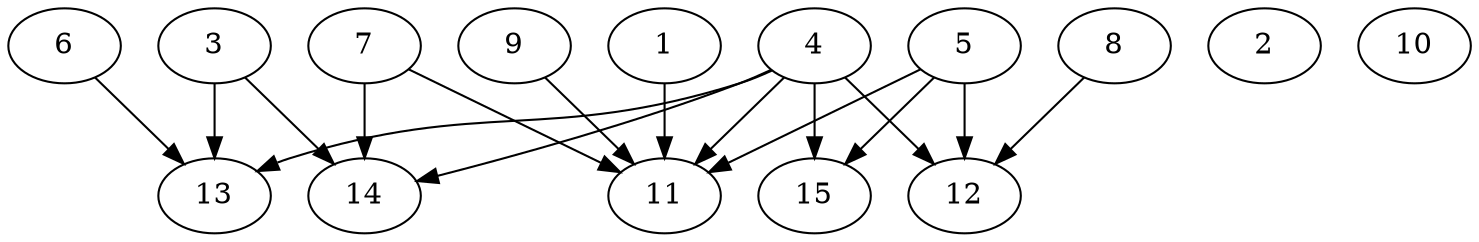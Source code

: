 // DAG automatically generated by daggen at Thu Oct  3 13:59:27 2019
// ./daggen --dot -n 15 --ccr 0.4 --fat 0.9 --regular 0.9 --density 0.5 --mindata 5242880 --maxdata 52428800 
digraph G {
  1 [size="103610880", alpha="0.19", expect_size="41444352"] 
  1 -> 11 [size ="41444352"]
  2 [size="40256000", alpha="0.00", expect_size="16102400"] 
  3 [size="118141440", alpha="0.01", expect_size="47256576"] 
  3 -> 13 [size ="47256576"]
  3 -> 14 [size ="47256576"]
  4 [size="39403520", alpha="0.03", expect_size="15761408"] 
  4 -> 11 [size ="15761408"]
  4 -> 12 [size ="15761408"]
  4 -> 13 [size ="15761408"]
  4 -> 14 [size ="15761408"]
  4 -> 15 [size ="15761408"]
  5 [size="54087680", alpha="0.14", expect_size="21635072"] 
  5 -> 11 [size ="21635072"]
  5 -> 12 [size ="21635072"]
  5 -> 15 [size ="21635072"]
  6 [size="95206400", alpha="0.11", expect_size="38082560"] 
  6 -> 13 [size ="38082560"]
  7 [size="111928320", alpha="0.07", expect_size="44771328"] 
  7 -> 11 [size ="44771328"]
  7 -> 14 [size ="44771328"]
  8 [size="109150720", alpha="0.03", expect_size="43660288"] 
  8 -> 12 [size ="43660288"]
  9 [size="117716480", alpha="0.08", expect_size="47086592"] 
  9 -> 11 [size ="47086592"]
  10 [size="119598080", alpha="0.13", expect_size="47839232"] 
  11 [size="68684800", alpha="0.13", expect_size="27473920"] 
  12 [size="64647680", alpha="0.09", expect_size="25859072"] 
  13 [size="64791040", alpha="0.02", expect_size="25916416"] 
  14 [size="70822400", alpha="0.18", expect_size="28328960"] 
  15 [size="89748480", alpha="0.16", expect_size="35899392"] 
}
